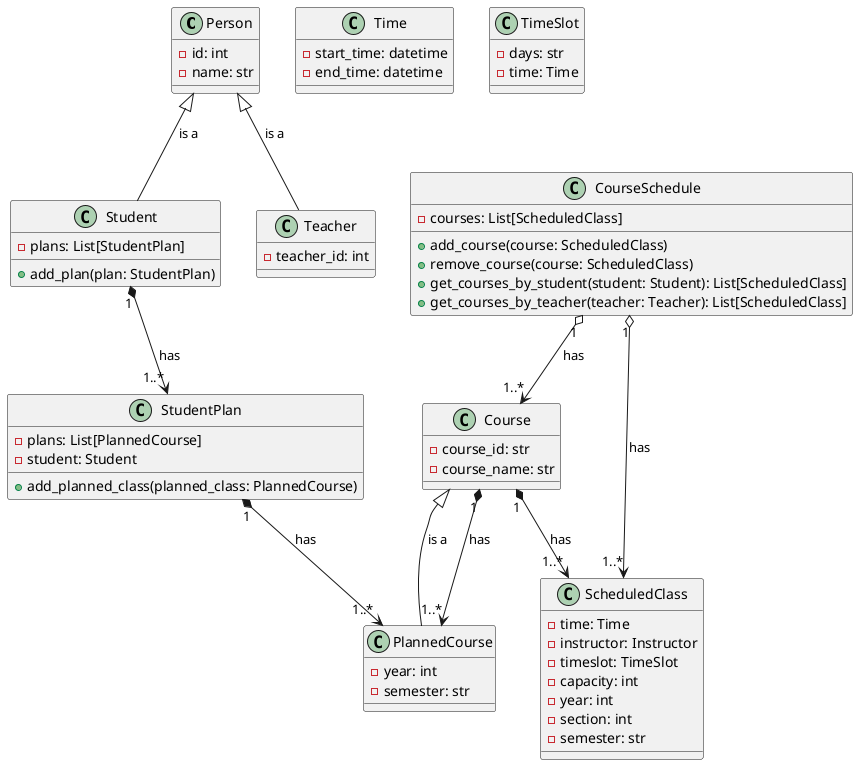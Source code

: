 @startuml


class Person {
    -id: int
    -name: str
}

class Student {
    -plans: List[StudentPlan]
    +add_plan(plan: StudentPlan)
}

class Teacher {
    -teacher_id: int
}

class Course {
    -course_id: str
    -course_name: str
}

class PlannedCourse {
    -year: int
    -semester: str
}

class ScheduledClass {
    -time: Time
    -instructor: Instructor
    -timeslot: TimeSlot
    -capacity: int
    -year: int
    -section: int
    -semester: str
}

class CourseSchedule {
    -courses: List[ScheduledClass]
    +add_course(course: ScheduledClass)
    +remove_course(course: ScheduledClass)
    +get_courses_by_student(student: Student): List[ScheduledClass]
    +get_courses_by_teacher(teacher: Teacher): List[ScheduledClass]
}

class Time {
    -start_time: datetime
    -end_time: datetime
}

class TimeSlot {
    -days: str
    -time: Time
}

class StudentPlan {
    -plans: List[PlannedCourse]
    -student: Student
    +add_planned_class(planned_class: PlannedCourse)
}

Person <|-- Student : is a
Person <|-- Teacher : is a

Course <|-- PlannedCourse : is a

Student "1" *--> "1..*" StudentPlan : has
StudentPlan "1" *--> "1..*" PlannedCourse : has

CourseSchedule "1" o--> "1..*" Course : has
CourseSchedule "1" o--> "1..*" ScheduledClass : has
Course "1" *--> "1..*" PlannedCourse : has
Course "1" *--> "1..*" ScheduledClass : has

@enduml